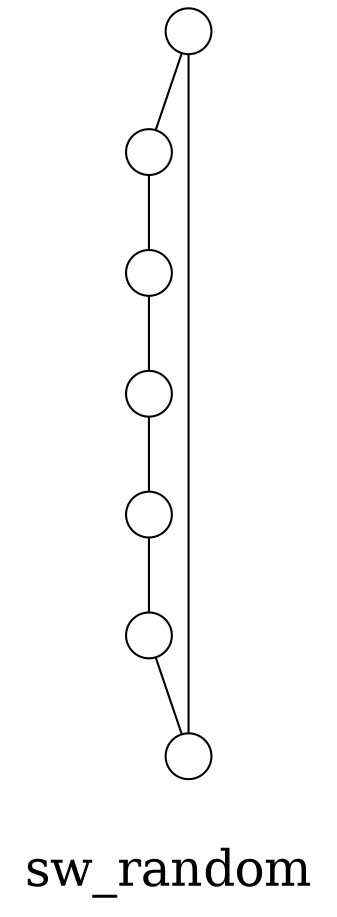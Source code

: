 /*****
sw_random
*****/

graph G {
  graph [splines=false overlap=false]
  node  [shape=ellipse, width=0.3, height=0.3, label=""]
  0 ;
  1 ;
  2 ;
  3 ;
  4 ;
  5 ;
  6 ;
  0 -- 1;
  0 -- 6;
  1 -- 2;
  2 -- 3;
  3 -- 4;
  4 -- 5;
  5 -- 6;
  label = "\nsw_random\n";  fontsize=24;
}
